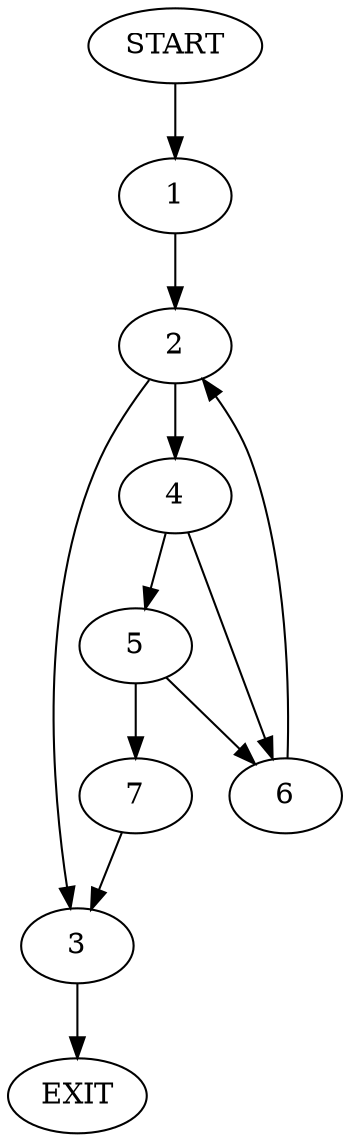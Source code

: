 digraph {
0 [label="START"];
1;
2;
3;
4;
5;
6;
7;
8 [label="EXIT"];
0 -> 1;
1 -> 2;
2 -> 3;
2 -> 4;
3 -> 8;
4 -> 5;
4 -> 6;
6 -> 2;
5 -> 7;
5 -> 6;
7 -> 3;
}